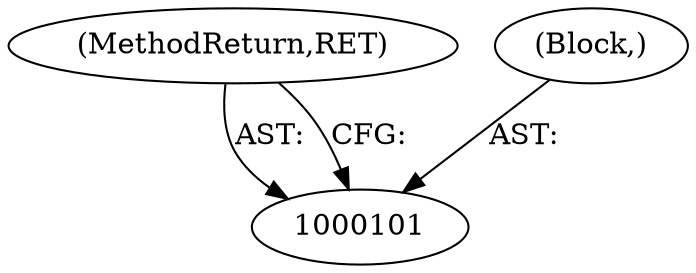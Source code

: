 digraph "0_Android_04839626ed859623901ebd3a5fd483982186b59d_229" {
"1000103" [label="(MethodReturn,RET)"];
"1000102" [label="(Block,)"];
"1000103" -> "1000101"  [label="AST: "];
"1000103" -> "1000101"  [label="CFG: "];
"1000102" -> "1000101"  [label="AST: "];
}
